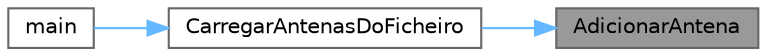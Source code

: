 digraph "AdicionarAntena"
{
 // LATEX_PDF_SIZE
  bgcolor="transparent";
  edge [fontname=Helvetica,fontsize=10,labelfontname=Helvetica,labelfontsize=10];
  node [fontname=Helvetica,fontsize=10,shape=box,height=0.2,width=0.4];
  rankdir="RL";
  Node1 [id="Node000001",label="AdicionarAntena",height=0.2,width=0.4,color="gray40", fillcolor="grey60", style="filled", fontcolor="black",tooltip="Adiciona uma nova antena ao grafo."];
  Node1 -> Node2 [id="edge1_Node000001_Node000002",dir="back",color="steelblue1",style="solid",tooltip=" "];
  Node2 [id="Node000002",label="CarregarAntenasDoFicheiro",height=0.2,width=0.4,color="grey40", fillcolor="white", style="filled",URL="$funcoes_8c.html#a573fd35edaafc8db3a494e3c41ab1a61",tooltip="Carrega a rede de antenas a partir de um ficheiro."];
  Node2 -> Node3 [id="edge2_Node000002_Node000003",dir="back",color="steelblue1",style="solid",tooltip=" "];
  Node3 [id="Node000003",label="main",height=0.2,width=0.4,color="grey40", fillcolor="white", style="filled",URL="$main_8c.html#ae66f6b31b5ad750f1fe042a706a4e3d4",tooltip="Função principal do programa."];
}
